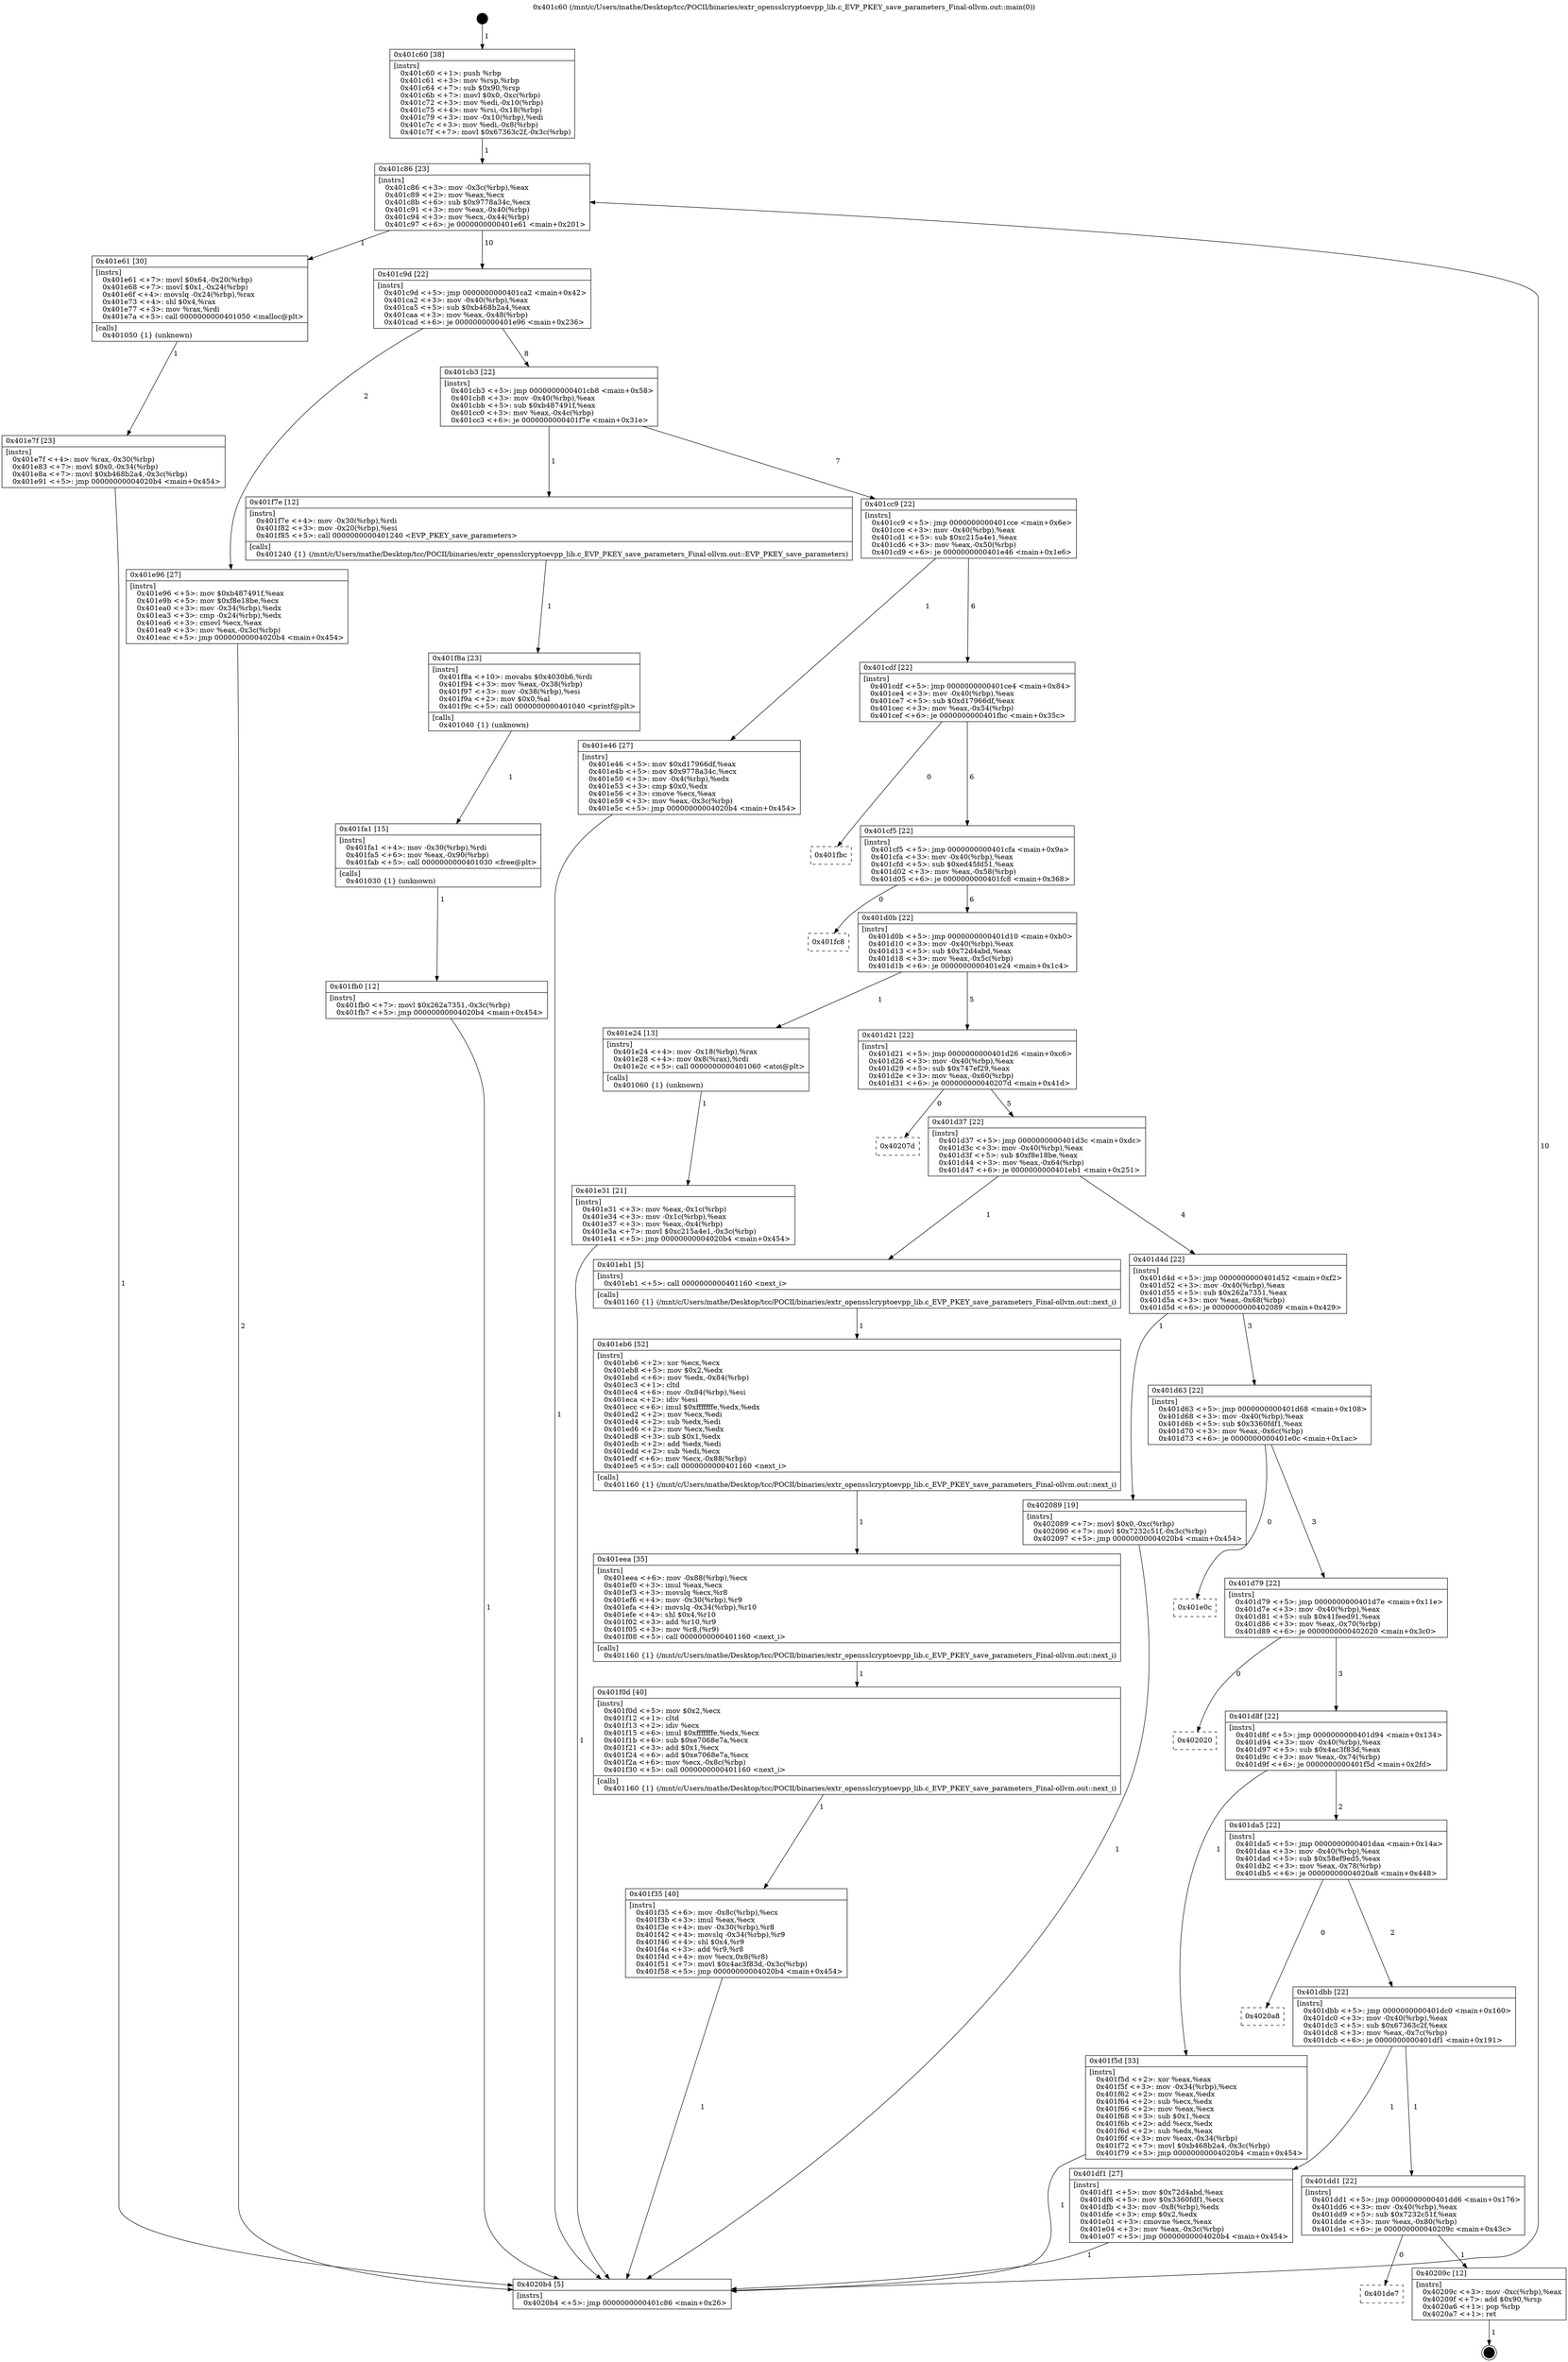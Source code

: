 digraph "0x401c60" {
  label = "0x401c60 (/mnt/c/Users/mathe/Desktop/tcc/POCII/binaries/extr_opensslcryptoevpp_lib.c_EVP_PKEY_save_parameters_Final-ollvm.out::main(0))"
  labelloc = "t"
  node[shape=record]

  Entry [label="",width=0.3,height=0.3,shape=circle,fillcolor=black,style=filled]
  "0x401c86" [label="{
     0x401c86 [23]\l
     | [instrs]\l
     &nbsp;&nbsp;0x401c86 \<+3\>: mov -0x3c(%rbp),%eax\l
     &nbsp;&nbsp;0x401c89 \<+2\>: mov %eax,%ecx\l
     &nbsp;&nbsp;0x401c8b \<+6\>: sub $0x9778a34c,%ecx\l
     &nbsp;&nbsp;0x401c91 \<+3\>: mov %eax,-0x40(%rbp)\l
     &nbsp;&nbsp;0x401c94 \<+3\>: mov %ecx,-0x44(%rbp)\l
     &nbsp;&nbsp;0x401c97 \<+6\>: je 0000000000401e61 \<main+0x201\>\l
  }"]
  "0x401e61" [label="{
     0x401e61 [30]\l
     | [instrs]\l
     &nbsp;&nbsp;0x401e61 \<+7\>: movl $0x64,-0x20(%rbp)\l
     &nbsp;&nbsp;0x401e68 \<+7\>: movl $0x1,-0x24(%rbp)\l
     &nbsp;&nbsp;0x401e6f \<+4\>: movslq -0x24(%rbp),%rax\l
     &nbsp;&nbsp;0x401e73 \<+4\>: shl $0x4,%rax\l
     &nbsp;&nbsp;0x401e77 \<+3\>: mov %rax,%rdi\l
     &nbsp;&nbsp;0x401e7a \<+5\>: call 0000000000401050 \<malloc@plt\>\l
     | [calls]\l
     &nbsp;&nbsp;0x401050 \{1\} (unknown)\l
  }"]
  "0x401c9d" [label="{
     0x401c9d [22]\l
     | [instrs]\l
     &nbsp;&nbsp;0x401c9d \<+5\>: jmp 0000000000401ca2 \<main+0x42\>\l
     &nbsp;&nbsp;0x401ca2 \<+3\>: mov -0x40(%rbp),%eax\l
     &nbsp;&nbsp;0x401ca5 \<+5\>: sub $0xb468b2a4,%eax\l
     &nbsp;&nbsp;0x401caa \<+3\>: mov %eax,-0x48(%rbp)\l
     &nbsp;&nbsp;0x401cad \<+6\>: je 0000000000401e96 \<main+0x236\>\l
  }"]
  Exit [label="",width=0.3,height=0.3,shape=circle,fillcolor=black,style=filled,peripheries=2]
  "0x401e96" [label="{
     0x401e96 [27]\l
     | [instrs]\l
     &nbsp;&nbsp;0x401e96 \<+5\>: mov $0xb487491f,%eax\l
     &nbsp;&nbsp;0x401e9b \<+5\>: mov $0xf8e18be,%ecx\l
     &nbsp;&nbsp;0x401ea0 \<+3\>: mov -0x34(%rbp),%edx\l
     &nbsp;&nbsp;0x401ea3 \<+3\>: cmp -0x24(%rbp),%edx\l
     &nbsp;&nbsp;0x401ea6 \<+3\>: cmovl %ecx,%eax\l
     &nbsp;&nbsp;0x401ea9 \<+3\>: mov %eax,-0x3c(%rbp)\l
     &nbsp;&nbsp;0x401eac \<+5\>: jmp 00000000004020b4 \<main+0x454\>\l
  }"]
  "0x401cb3" [label="{
     0x401cb3 [22]\l
     | [instrs]\l
     &nbsp;&nbsp;0x401cb3 \<+5\>: jmp 0000000000401cb8 \<main+0x58\>\l
     &nbsp;&nbsp;0x401cb8 \<+3\>: mov -0x40(%rbp),%eax\l
     &nbsp;&nbsp;0x401cbb \<+5\>: sub $0xb487491f,%eax\l
     &nbsp;&nbsp;0x401cc0 \<+3\>: mov %eax,-0x4c(%rbp)\l
     &nbsp;&nbsp;0x401cc3 \<+6\>: je 0000000000401f7e \<main+0x31e\>\l
  }"]
  "0x401de7" [label="{
     0x401de7\l
  }", style=dashed]
  "0x401f7e" [label="{
     0x401f7e [12]\l
     | [instrs]\l
     &nbsp;&nbsp;0x401f7e \<+4\>: mov -0x30(%rbp),%rdi\l
     &nbsp;&nbsp;0x401f82 \<+3\>: mov -0x20(%rbp),%esi\l
     &nbsp;&nbsp;0x401f85 \<+5\>: call 0000000000401240 \<EVP_PKEY_save_parameters\>\l
     | [calls]\l
     &nbsp;&nbsp;0x401240 \{1\} (/mnt/c/Users/mathe/Desktop/tcc/POCII/binaries/extr_opensslcryptoevpp_lib.c_EVP_PKEY_save_parameters_Final-ollvm.out::EVP_PKEY_save_parameters)\l
  }"]
  "0x401cc9" [label="{
     0x401cc9 [22]\l
     | [instrs]\l
     &nbsp;&nbsp;0x401cc9 \<+5\>: jmp 0000000000401cce \<main+0x6e\>\l
     &nbsp;&nbsp;0x401cce \<+3\>: mov -0x40(%rbp),%eax\l
     &nbsp;&nbsp;0x401cd1 \<+5\>: sub $0xc215a4e1,%eax\l
     &nbsp;&nbsp;0x401cd6 \<+3\>: mov %eax,-0x50(%rbp)\l
     &nbsp;&nbsp;0x401cd9 \<+6\>: je 0000000000401e46 \<main+0x1e6\>\l
  }"]
  "0x40209c" [label="{
     0x40209c [12]\l
     | [instrs]\l
     &nbsp;&nbsp;0x40209c \<+3\>: mov -0xc(%rbp),%eax\l
     &nbsp;&nbsp;0x40209f \<+7\>: add $0x90,%rsp\l
     &nbsp;&nbsp;0x4020a6 \<+1\>: pop %rbp\l
     &nbsp;&nbsp;0x4020a7 \<+1\>: ret\l
  }"]
  "0x401e46" [label="{
     0x401e46 [27]\l
     | [instrs]\l
     &nbsp;&nbsp;0x401e46 \<+5\>: mov $0xd17966df,%eax\l
     &nbsp;&nbsp;0x401e4b \<+5\>: mov $0x9778a34c,%ecx\l
     &nbsp;&nbsp;0x401e50 \<+3\>: mov -0x4(%rbp),%edx\l
     &nbsp;&nbsp;0x401e53 \<+3\>: cmp $0x0,%edx\l
     &nbsp;&nbsp;0x401e56 \<+3\>: cmove %ecx,%eax\l
     &nbsp;&nbsp;0x401e59 \<+3\>: mov %eax,-0x3c(%rbp)\l
     &nbsp;&nbsp;0x401e5c \<+5\>: jmp 00000000004020b4 \<main+0x454\>\l
  }"]
  "0x401cdf" [label="{
     0x401cdf [22]\l
     | [instrs]\l
     &nbsp;&nbsp;0x401cdf \<+5\>: jmp 0000000000401ce4 \<main+0x84\>\l
     &nbsp;&nbsp;0x401ce4 \<+3\>: mov -0x40(%rbp),%eax\l
     &nbsp;&nbsp;0x401ce7 \<+5\>: sub $0xd17966df,%eax\l
     &nbsp;&nbsp;0x401cec \<+3\>: mov %eax,-0x54(%rbp)\l
     &nbsp;&nbsp;0x401cef \<+6\>: je 0000000000401fbc \<main+0x35c\>\l
  }"]
  "0x401fb0" [label="{
     0x401fb0 [12]\l
     | [instrs]\l
     &nbsp;&nbsp;0x401fb0 \<+7\>: movl $0x262a7351,-0x3c(%rbp)\l
     &nbsp;&nbsp;0x401fb7 \<+5\>: jmp 00000000004020b4 \<main+0x454\>\l
  }"]
  "0x401fbc" [label="{
     0x401fbc\l
  }", style=dashed]
  "0x401cf5" [label="{
     0x401cf5 [22]\l
     | [instrs]\l
     &nbsp;&nbsp;0x401cf5 \<+5\>: jmp 0000000000401cfa \<main+0x9a\>\l
     &nbsp;&nbsp;0x401cfa \<+3\>: mov -0x40(%rbp),%eax\l
     &nbsp;&nbsp;0x401cfd \<+5\>: sub $0xed45fd51,%eax\l
     &nbsp;&nbsp;0x401d02 \<+3\>: mov %eax,-0x58(%rbp)\l
     &nbsp;&nbsp;0x401d05 \<+6\>: je 0000000000401fc8 \<main+0x368\>\l
  }"]
  "0x401fa1" [label="{
     0x401fa1 [15]\l
     | [instrs]\l
     &nbsp;&nbsp;0x401fa1 \<+4\>: mov -0x30(%rbp),%rdi\l
     &nbsp;&nbsp;0x401fa5 \<+6\>: mov %eax,-0x90(%rbp)\l
     &nbsp;&nbsp;0x401fab \<+5\>: call 0000000000401030 \<free@plt\>\l
     | [calls]\l
     &nbsp;&nbsp;0x401030 \{1\} (unknown)\l
  }"]
  "0x401fc8" [label="{
     0x401fc8\l
  }", style=dashed]
  "0x401d0b" [label="{
     0x401d0b [22]\l
     | [instrs]\l
     &nbsp;&nbsp;0x401d0b \<+5\>: jmp 0000000000401d10 \<main+0xb0\>\l
     &nbsp;&nbsp;0x401d10 \<+3\>: mov -0x40(%rbp),%eax\l
     &nbsp;&nbsp;0x401d13 \<+5\>: sub $0x72d4abd,%eax\l
     &nbsp;&nbsp;0x401d18 \<+3\>: mov %eax,-0x5c(%rbp)\l
     &nbsp;&nbsp;0x401d1b \<+6\>: je 0000000000401e24 \<main+0x1c4\>\l
  }"]
  "0x401f8a" [label="{
     0x401f8a [23]\l
     | [instrs]\l
     &nbsp;&nbsp;0x401f8a \<+10\>: movabs $0x4030b6,%rdi\l
     &nbsp;&nbsp;0x401f94 \<+3\>: mov %eax,-0x38(%rbp)\l
     &nbsp;&nbsp;0x401f97 \<+3\>: mov -0x38(%rbp),%esi\l
     &nbsp;&nbsp;0x401f9a \<+2\>: mov $0x0,%al\l
     &nbsp;&nbsp;0x401f9c \<+5\>: call 0000000000401040 \<printf@plt\>\l
     | [calls]\l
     &nbsp;&nbsp;0x401040 \{1\} (unknown)\l
  }"]
  "0x401e24" [label="{
     0x401e24 [13]\l
     | [instrs]\l
     &nbsp;&nbsp;0x401e24 \<+4\>: mov -0x18(%rbp),%rax\l
     &nbsp;&nbsp;0x401e28 \<+4\>: mov 0x8(%rax),%rdi\l
     &nbsp;&nbsp;0x401e2c \<+5\>: call 0000000000401060 \<atoi@plt\>\l
     | [calls]\l
     &nbsp;&nbsp;0x401060 \{1\} (unknown)\l
  }"]
  "0x401d21" [label="{
     0x401d21 [22]\l
     | [instrs]\l
     &nbsp;&nbsp;0x401d21 \<+5\>: jmp 0000000000401d26 \<main+0xc6\>\l
     &nbsp;&nbsp;0x401d26 \<+3\>: mov -0x40(%rbp),%eax\l
     &nbsp;&nbsp;0x401d29 \<+5\>: sub $0x747ef29,%eax\l
     &nbsp;&nbsp;0x401d2e \<+3\>: mov %eax,-0x60(%rbp)\l
     &nbsp;&nbsp;0x401d31 \<+6\>: je 000000000040207d \<main+0x41d\>\l
  }"]
  "0x401f35" [label="{
     0x401f35 [40]\l
     | [instrs]\l
     &nbsp;&nbsp;0x401f35 \<+6\>: mov -0x8c(%rbp),%ecx\l
     &nbsp;&nbsp;0x401f3b \<+3\>: imul %eax,%ecx\l
     &nbsp;&nbsp;0x401f3e \<+4\>: mov -0x30(%rbp),%r8\l
     &nbsp;&nbsp;0x401f42 \<+4\>: movslq -0x34(%rbp),%r9\l
     &nbsp;&nbsp;0x401f46 \<+4\>: shl $0x4,%r9\l
     &nbsp;&nbsp;0x401f4a \<+3\>: add %r9,%r8\l
     &nbsp;&nbsp;0x401f4d \<+4\>: mov %ecx,0x8(%r8)\l
     &nbsp;&nbsp;0x401f51 \<+7\>: movl $0x4ac3f83d,-0x3c(%rbp)\l
     &nbsp;&nbsp;0x401f58 \<+5\>: jmp 00000000004020b4 \<main+0x454\>\l
  }"]
  "0x40207d" [label="{
     0x40207d\l
  }", style=dashed]
  "0x401d37" [label="{
     0x401d37 [22]\l
     | [instrs]\l
     &nbsp;&nbsp;0x401d37 \<+5\>: jmp 0000000000401d3c \<main+0xdc\>\l
     &nbsp;&nbsp;0x401d3c \<+3\>: mov -0x40(%rbp),%eax\l
     &nbsp;&nbsp;0x401d3f \<+5\>: sub $0xf8e18be,%eax\l
     &nbsp;&nbsp;0x401d44 \<+3\>: mov %eax,-0x64(%rbp)\l
     &nbsp;&nbsp;0x401d47 \<+6\>: je 0000000000401eb1 \<main+0x251\>\l
  }"]
  "0x401f0d" [label="{
     0x401f0d [40]\l
     | [instrs]\l
     &nbsp;&nbsp;0x401f0d \<+5\>: mov $0x2,%ecx\l
     &nbsp;&nbsp;0x401f12 \<+1\>: cltd\l
     &nbsp;&nbsp;0x401f13 \<+2\>: idiv %ecx\l
     &nbsp;&nbsp;0x401f15 \<+6\>: imul $0xfffffffe,%edx,%ecx\l
     &nbsp;&nbsp;0x401f1b \<+6\>: sub $0xe7068e7a,%ecx\l
     &nbsp;&nbsp;0x401f21 \<+3\>: add $0x1,%ecx\l
     &nbsp;&nbsp;0x401f24 \<+6\>: add $0xe7068e7a,%ecx\l
     &nbsp;&nbsp;0x401f2a \<+6\>: mov %ecx,-0x8c(%rbp)\l
     &nbsp;&nbsp;0x401f30 \<+5\>: call 0000000000401160 \<next_i\>\l
     | [calls]\l
     &nbsp;&nbsp;0x401160 \{1\} (/mnt/c/Users/mathe/Desktop/tcc/POCII/binaries/extr_opensslcryptoevpp_lib.c_EVP_PKEY_save_parameters_Final-ollvm.out::next_i)\l
  }"]
  "0x401eb1" [label="{
     0x401eb1 [5]\l
     | [instrs]\l
     &nbsp;&nbsp;0x401eb1 \<+5\>: call 0000000000401160 \<next_i\>\l
     | [calls]\l
     &nbsp;&nbsp;0x401160 \{1\} (/mnt/c/Users/mathe/Desktop/tcc/POCII/binaries/extr_opensslcryptoevpp_lib.c_EVP_PKEY_save_parameters_Final-ollvm.out::next_i)\l
  }"]
  "0x401d4d" [label="{
     0x401d4d [22]\l
     | [instrs]\l
     &nbsp;&nbsp;0x401d4d \<+5\>: jmp 0000000000401d52 \<main+0xf2\>\l
     &nbsp;&nbsp;0x401d52 \<+3\>: mov -0x40(%rbp),%eax\l
     &nbsp;&nbsp;0x401d55 \<+5\>: sub $0x262a7351,%eax\l
     &nbsp;&nbsp;0x401d5a \<+3\>: mov %eax,-0x68(%rbp)\l
     &nbsp;&nbsp;0x401d5d \<+6\>: je 0000000000402089 \<main+0x429\>\l
  }"]
  "0x401eea" [label="{
     0x401eea [35]\l
     | [instrs]\l
     &nbsp;&nbsp;0x401eea \<+6\>: mov -0x88(%rbp),%ecx\l
     &nbsp;&nbsp;0x401ef0 \<+3\>: imul %eax,%ecx\l
     &nbsp;&nbsp;0x401ef3 \<+3\>: movslq %ecx,%r8\l
     &nbsp;&nbsp;0x401ef6 \<+4\>: mov -0x30(%rbp),%r9\l
     &nbsp;&nbsp;0x401efa \<+4\>: movslq -0x34(%rbp),%r10\l
     &nbsp;&nbsp;0x401efe \<+4\>: shl $0x4,%r10\l
     &nbsp;&nbsp;0x401f02 \<+3\>: add %r10,%r9\l
     &nbsp;&nbsp;0x401f05 \<+3\>: mov %r8,(%r9)\l
     &nbsp;&nbsp;0x401f08 \<+5\>: call 0000000000401160 \<next_i\>\l
     | [calls]\l
     &nbsp;&nbsp;0x401160 \{1\} (/mnt/c/Users/mathe/Desktop/tcc/POCII/binaries/extr_opensslcryptoevpp_lib.c_EVP_PKEY_save_parameters_Final-ollvm.out::next_i)\l
  }"]
  "0x402089" [label="{
     0x402089 [19]\l
     | [instrs]\l
     &nbsp;&nbsp;0x402089 \<+7\>: movl $0x0,-0xc(%rbp)\l
     &nbsp;&nbsp;0x402090 \<+7\>: movl $0x7232c51f,-0x3c(%rbp)\l
     &nbsp;&nbsp;0x402097 \<+5\>: jmp 00000000004020b4 \<main+0x454\>\l
  }"]
  "0x401d63" [label="{
     0x401d63 [22]\l
     | [instrs]\l
     &nbsp;&nbsp;0x401d63 \<+5\>: jmp 0000000000401d68 \<main+0x108\>\l
     &nbsp;&nbsp;0x401d68 \<+3\>: mov -0x40(%rbp),%eax\l
     &nbsp;&nbsp;0x401d6b \<+5\>: sub $0x3360fdf1,%eax\l
     &nbsp;&nbsp;0x401d70 \<+3\>: mov %eax,-0x6c(%rbp)\l
     &nbsp;&nbsp;0x401d73 \<+6\>: je 0000000000401e0c \<main+0x1ac\>\l
  }"]
  "0x401eb6" [label="{
     0x401eb6 [52]\l
     | [instrs]\l
     &nbsp;&nbsp;0x401eb6 \<+2\>: xor %ecx,%ecx\l
     &nbsp;&nbsp;0x401eb8 \<+5\>: mov $0x2,%edx\l
     &nbsp;&nbsp;0x401ebd \<+6\>: mov %edx,-0x84(%rbp)\l
     &nbsp;&nbsp;0x401ec3 \<+1\>: cltd\l
     &nbsp;&nbsp;0x401ec4 \<+6\>: mov -0x84(%rbp),%esi\l
     &nbsp;&nbsp;0x401eca \<+2\>: idiv %esi\l
     &nbsp;&nbsp;0x401ecc \<+6\>: imul $0xfffffffe,%edx,%edx\l
     &nbsp;&nbsp;0x401ed2 \<+2\>: mov %ecx,%edi\l
     &nbsp;&nbsp;0x401ed4 \<+2\>: sub %edx,%edi\l
     &nbsp;&nbsp;0x401ed6 \<+2\>: mov %ecx,%edx\l
     &nbsp;&nbsp;0x401ed8 \<+3\>: sub $0x1,%edx\l
     &nbsp;&nbsp;0x401edb \<+2\>: add %edx,%edi\l
     &nbsp;&nbsp;0x401edd \<+2\>: sub %edi,%ecx\l
     &nbsp;&nbsp;0x401edf \<+6\>: mov %ecx,-0x88(%rbp)\l
     &nbsp;&nbsp;0x401ee5 \<+5\>: call 0000000000401160 \<next_i\>\l
     | [calls]\l
     &nbsp;&nbsp;0x401160 \{1\} (/mnt/c/Users/mathe/Desktop/tcc/POCII/binaries/extr_opensslcryptoevpp_lib.c_EVP_PKEY_save_parameters_Final-ollvm.out::next_i)\l
  }"]
  "0x401e0c" [label="{
     0x401e0c\l
  }", style=dashed]
  "0x401d79" [label="{
     0x401d79 [22]\l
     | [instrs]\l
     &nbsp;&nbsp;0x401d79 \<+5\>: jmp 0000000000401d7e \<main+0x11e\>\l
     &nbsp;&nbsp;0x401d7e \<+3\>: mov -0x40(%rbp),%eax\l
     &nbsp;&nbsp;0x401d81 \<+5\>: sub $0x41feed91,%eax\l
     &nbsp;&nbsp;0x401d86 \<+3\>: mov %eax,-0x70(%rbp)\l
     &nbsp;&nbsp;0x401d89 \<+6\>: je 0000000000402020 \<main+0x3c0\>\l
  }"]
  "0x401e7f" [label="{
     0x401e7f [23]\l
     | [instrs]\l
     &nbsp;&nbsp;0x401e7f \<+4\>: mov %rax,-0x30(%rbp)\l
     &nbsp;&nbsp;0x401e83 \<+7\>: movl $0x0,-0x34(%rbp)\l
     &nbsp;&nbsp;0x401e8a \<+7\>: movl $0xb468b2a4,-0x3c(%rbp)\l
     &nbsp;&nbsp;0x401e91 \<+5\>: jmp 00000000004020b4 \<main+0x454\>\l
  }"]
  "0x402020" [label="{
     0x402020\l
  }", style=dashed]
  "0x401d8f" [label="{
     0x401d8f [22]\l
     | [instrs]\l
     &nbsp;&nbsp;0x401d8f \<+5\>: jmp 0000000000401d94 \<main+0x134\>\l
     &nbsp;&nbsp;0x401d94 \<+3\>: mov -0x40(%rbp),%eax\l
     &nbsp;&nbsp;0x401d97 \<+5\>: sub $0x4ac3f83d,%eax\l
     &nbsp;&nbsp;0x401d9c \<+3\>: mov %eax,-0x74(%rbp)\l
     &nbsp;&nbsp;0x401d9f \<+6\>: je 0000000000401f5d \<main+0x2fd\>\l
  }"]
  "0x401e31" [label="{
     0x401e31 [21]\l
     | [instrs]\l
     &nbsp;&nbsp;0x401e31 \<+3\>: mov %eax,-0x1c(%rbp)\l
     &nbsp;&nbsp;0x401e34 \<+3\>: mov -0x1c(%rbp),%eax\l
     &nbsp;&nbsp;0x401e37 \<+3\>: mov %eax,-0x4(%rbp)\l
     &nbsp;&nbsp;0x401e3a \<+7\>: movl $0xc215a4e1,-0x3c(%rbp)\l
     &nbsp;&nbsp;0x401e41 \<+5\>: jmp 00000000004020b4 \<main+0x454\>\l
  }"]
  "0x401f5d" [label="{
     0x401f5d [33]\l
     | [instrs]\l
     &nbsp;&nbsp;0x401f5d \<+2\>: xor %eax,%eax\l
     &nbsp;&nbsp;0x401f5f \<+3\>: mov -0x34(%rbp),%ecx\l
     &nbsp;&nbsp;0x401f62 \<+2\>: mov %eax,%edx\l
     &nbsp;&nbsp;0x401f64 \<+2\>: sub %ecx,%edx\l
     &nbsp;&nbsp;0x401f66 \<+2\>: mov %eax,%ecx\l
     &nbsp;&nbsp;0x401f68 \<+3\>: sub $0x1,%ecx\l
     &nbsp;&nbsp;0x401f6b \<+2\>: add %ecx,%edx\l
     &nbsp;&nbsp;0x401f6d \<+2\>: sub %edx,%eax\l
     &nbsp;&nbsp;0x401f6f \<+3\>: mov %eax,-0x34(%rbp)\l
     &nbsp;&nbsp;0x401f72 \<+7\>: movl $0xb468b2a4,-0x3c(%rbp)\l
     &nbsp;&nbsp;0x401f79 \<+5\>: jmp 00000000004020b4 \<main+0x454\>\l
  }"]
  "0x401da5" [label="{
     0x401da5 [22]\l
     | [instrs]\l
     &nbsp;&nbsp;0x401da5 \<+5\>: jmp 0000000000401daa \<main+0x14a\>\l
     &nbsp;&nbsp;0x401daa \<+3\>: mov -0x40(%rbp),%eax\l
     &nbsp;&nbsp;0x401dad \<+5\>: sub $0x58ef9ed5,%eax\l
     &nbsp;&nbsp;0x401db2 \<+3\>: mov %eax,-0x78(%rbp)\l
     &nbsp;&nbsp;0x401db5 \<+6\>: je 00000000004020a8 \<main+0x448\>\l
  }"]
  "0x401c60" [label="{
     0x401c60 [38]\l
     | [instrs]\l
     &nbsp;&nbsp;0x401c60 \<+1\>: push %rbp\l
     &nbsp;&nbsp;0x401c61 \<+3\>: mov %rsp,%rbp\l
     &nbsp;&nbsp;0x401c64 \<+7\>: sub $0x90,%rsp\l
     &nbsp;&nbsp;0x401c6b \<+7\>: movl $0x0,-0xc(%rbp)\l
     &nbsp;&nbsp;0x401c72 \<+3\>: mov %edi,-0x10(%rbp)\l
     &nbsp;&nbsp;0x401c75 \<+4\>: mov %rsi,-0x18(%rbp)\l
     &nbsp;&nbsp;0x401c79 \<+3\>: mov -0x10(%rbp),%edi\l
     &nbsp;&nbsp;0x401c7c \<+3\>: mov %edi,-0x8(%rbp)\l
     &nbsp;&nbsp;0x401c7f \<+7\>: movl $0x67363c2f,-0x3c(%rbp)\l
  }"]
  "0x4020a8" [label="{
     0x4020a8\l
  }", style=dashed]
  "0x401dbb" [label="{
     0x401dbb [22]\l
     | [instrs]\l
     &nbsp;&nbsp;0x401dbb \<+5\>: jmp 0000000000401dc0 \<main+0x160\>\l
     &nbsp;&nbsp;0x401dc0 \<+3\>: mov -0x40(%rbp),%eax\l
     &nbsp;&nbsp;0x401dc3 \<+5\>: sub $0x67363c2f,%eax\l
     &nbsp;&nbsp;0x401dc8 \<+3\>: mov %eax,-0x7c(%rbp)\l
     &nbsp;&nbsp;0x401dcb \<+6\>: je 0000000000401df1 \<main+0x191\>\l
  }"]
  "0x4020b4" [label="{
     0x4020b4 [5]\l
     | [instrs]\l
     &nbsp;&nbsp;0x4020b4 \<+5\>: jmp 0000000000401c86 \<main+0x26\>\l
  }"]
  "0x401df1" [label="{
     0x401df1 [27]\l
     | [instrs]\l
     &nbsp;&nbsp;0x401df1 \<+5\>: mov $0x72d4abd,%eax\l
     &nbsp;&nbsp;0x401df6 \<+5\>: mov $0x3360fdf1,%ecx\l
     &nbsp;&nbsp;0x401dfb \<+3\>: mov -0x8(%rbp),%edx\l
     &nbsp;&nbsp;0x401dfe \<+3\>: cmp $0x2,%edx\l
     &nbsp;&nbsp;0x401e01 \<+3\>: cmovne %ecx,%eax\l
     &nbsp;&nbsp;0x401e04 \<+3\>: mov %eax,-0x3c(%rbp)\l
     &nbsp;&nbsp;0x401e07 \<+5\>: jmp 00000000004020b4 \<main+0x454\>\l
  }"]
  "0x401dd1" [label="{
     0x401dd1 [22]\l
     | [instrs]\l
     &nbsp;&nbsp;0x401dd1 \<+5\>: jmp 0000000000401dd6 \<main+0x176\>\l
     &nbsp;&nbsp;0x401dd6 \<+3\>: mov -0x40(%rbp),%eax\l
     &nbsp;&nbsp;0x401dd9 \<+5\>: sub $0x7232c51f,%eax\l
     &nbsp;&nbsp;0x401dde \<+3\>: mov %eax,-0x80(%rbp)\l
     &nbsp;&nbsp;0x401de1 \<+6\>: je 000000000040209c \<main+0x43c\>\l
  }"]
  Entry -> "0x401c60" [label=" 1"]
  "0x401c86" -> "0x401e61" [label=" 1"]
  "0x401c86" -> "0x401c9d" [label=" 10"]
  "0x40209c" -> Exit [label=" 1"]
  "0x401c9d" -> "0x401e96" [label=" 2"]
  "0x401c9d" -> "0x401cb3" [label=" 8"]
  "0x401dd1" -> "0x401de7" [label=" 0"]
  "0x401cb3" -> "0x401f7e" [label=" 1"]
  "0x401cb3" -> "0x401cc9" [label=" 7"]
  "0x401dd1" -> "0x40209c" [label=" 1"]
  "0x401cc9" -> "0x401e46" [label=" 1"]
  "0x401cc9" -> "0x401cdf" [label=" 6"]
  "0x402089" -> "0x4020b4" [label=" 1"]
  "0x401cdf" -> "0x401fbc" [label=" 0"]
  "0x401cdf" -> "0x401cf5" [label=" 6"]
  "0x401fb0" -> "0x4020b4" [label=" 1"]
  "0x401cf5" -> "0x401fc8" [label=" 0"]
  "0x401cf5" -> "0x401d0b" [label=" 6"]
  "0x401fa1" -> "0x401fb0" [label=" 1"]
  "0x401d0b" -> "0x401e24" [label=" 1"]
  "0x401d0b" -> "0x401d21" [label=" 5"]
  "0x401f8a" -> "0x401fa1" [label=" 1"]
  "0x401d21" -> "0x40207d" [label=" 0"]
  "0x401d21" -> "0x401d37" [label=" 5"]
  "0x401f7e" -> "0x401f8a" [label=" 1"]
  "0x401d37" -> "0x401eb1" [label=" 1"]
  "0x401d37" -> "0x401d4d" [label=" 4"]
  "0x401f5d" -> "0x4020b4" [label=" 1"]
  "0x401d4d" -> "0x402089" [label=" 1"]
  "0x401d4d" -> "0x401d63" [label=" 3"]
  "0x401f35" -> "0x4020b4" [label=" 1"]
  "0x401d63" -> "0x401e0c" [label=" 0"]
  "0x401d63" -> "0x401d79" [label=" 3"]
  "0x401f0d" -> "0x401f35" [label=" 1"]
  "0x401d79" -> "0x402020" [label=" 0"]
  "0x401d79" -> "0x401d8f" [label=" 3"]
  "0x401eea" -> "0x401f0d" [label=" 1"]
  "0x401d8f" -> "0x401f5d" [label=" 1"]
  "0x401d8f" -> "0x401da5" [label=" 2"]
  "0x401eb6" -> "0x401eea" [label=" 1"]
  "0x401da5" -> "0x4020a8" [label=" 0"]
  "0x401da5" -> "0x401dbb" [label=" 2"]
  "0x401eb1" -> "0x401eb6" [label=" 1"]
  "0x401dbb" -> "0x401df1" [label=" 1"]
  "0x401dbb" -> "0x401dd1" [label=" 1"]
  "0x401df1" -> "0x4020b4" [label=" 1"]
  "0x401c60" -> "0x401c86" [label=" 1"]
  "0x4020b4" -> "0x401c86" [label=" 10"]
  "0x401e24" -> "0x401e31" [label=" 1"]
  "0x401e31" -> "0x4020b4" [label=" 1"]
  "0x401e46" -> "0x4020b4" [label=" 1"]
  "0x401e61" -> "0x401e7f" [label=" 1"]
  "0x401e7f" -> "0x4020b4" [label=" 1"]
  "0x401e96" -> "0x4020b4" [label=" 2"]
}
